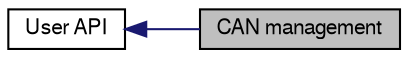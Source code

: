 digraph "CAN management"
{
  edge [fontname="FreeSans",fontsize="10",labelfontname="FreeSans",labelfontsize="10"];
  node [fontname="FreeSans",fontsize="10",shape=record];
  rankdir=LR;
  Node0 [label="CAN management",height=0.2,width=0.4,color="black", fillcolor="grey75", style="filled" fontcolor="black"];
  Node1 [label="User API",height=0.2,width=0.4,color="black", fillcolor="white", style="filled",URL="$group__userapi.html"];
  Node1->Node0 [shape=plaintext, color="midnightblue", dir="back", style="solid"];
}
